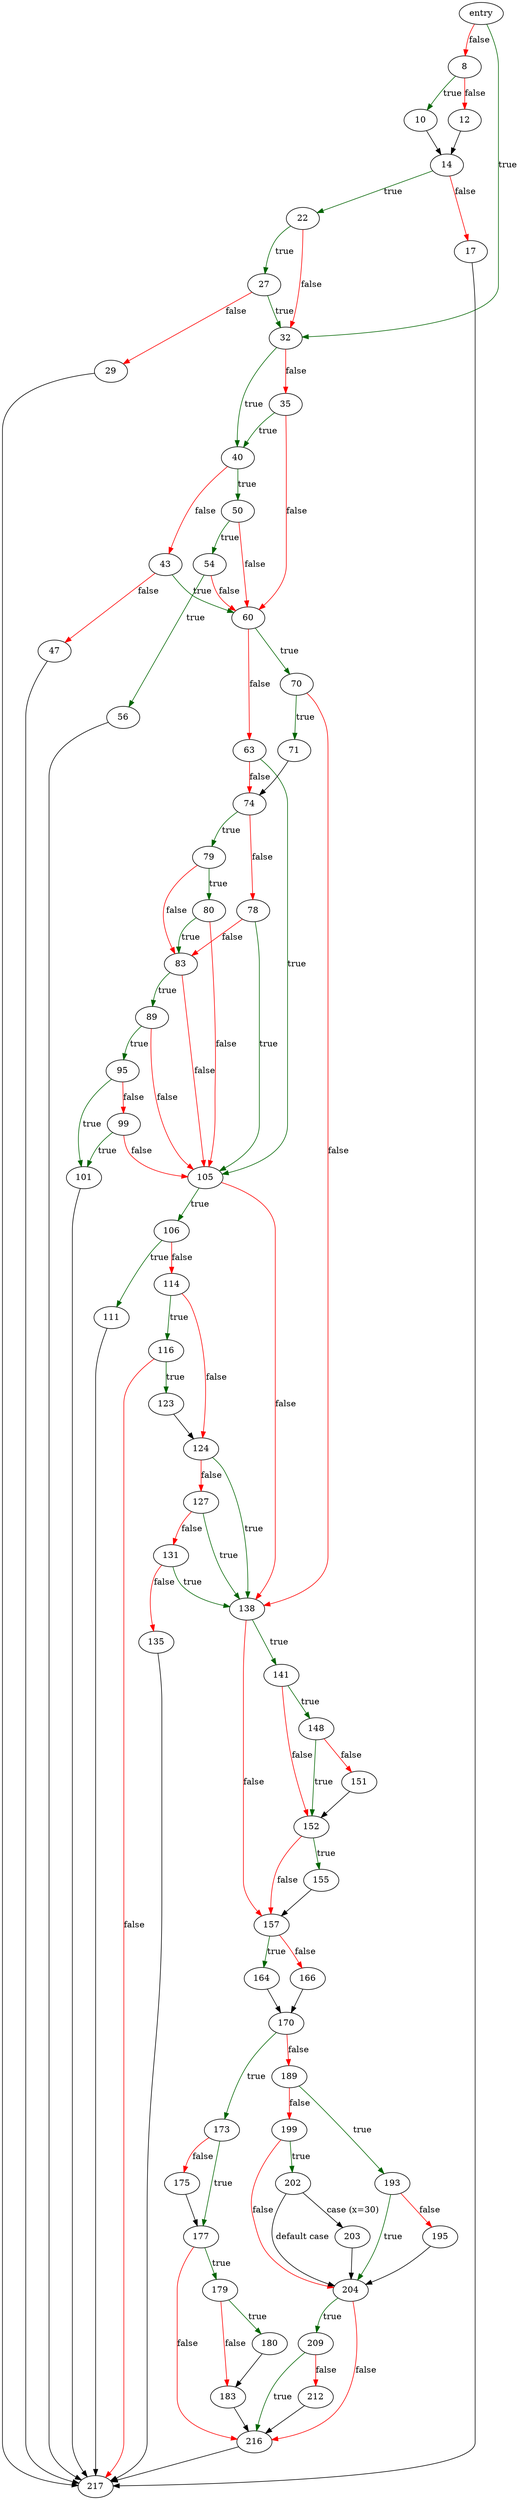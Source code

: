 digraph "do_link" {
	// Node definitions.
	2 [label=entry];
	8;
	10;
	12;
	14;
	17;
	22;
	27;
	29;
	32;
	35;
	40;
	43;
	47;
	50;
	54;
	56;
	60;
	63;
	70;
	71;
	74;
	78;
	79;
	80;
	83;
	89;
	95;
	99;
	101;
	105;
	106;
	111;
	114;
	116;
	123;
	124;
	127;
	131;
	135;
	138;
	141;
	148;
	151;
	152;
	155;
	157;
	164;
	166;
	170;
	173;
	175;
	177;
	179;
	180;
	183;
	189;
	193;
	195;
	199;
	202;
	203;
	204;
	209;
	212;
	216;
	217;

	// Edge definitions.
	2 -> 8 [
		color=red
		label=false
	];
	2 -> 32 [
		color=darkgreen
		label=true
	];
	8 -> 10 [
		color=darkgreen
		label=true
	];
	8 -> 12 [
		color=red
		label=false
	];
	10 -> 14;
	12 -> 14;
	14 -> 17 [
		color=red
		label=false
	];
	14 -> 22 [
		color=darkgreen
		label=true
	];
	17 -> 217;
	22 -> 27 [
		color=darkgreen
		label=true
	];
	22 -> 32 [
		color=red
		label=false
	];
	27 -> 29 [
		color=red
		label=false
	];
	27 -> 32 [
		color=darkgreen
		label=true
	];
	29 -> 217;
	32 -> 35 [
		color=red
		label=false
	];
	32 -> 40 [
		color=darkgreen
		label=true
	];
	35 -> 40 [
		color=darkgreen
		label=true
	];
	35 -> 60 [
		color=red
		label=false
	];
	40 -> 43 [
		color=red
		label=false
	];
	40 -> 50 [
		color=darkgreen
		label=true
	];
	43 -> 47 [
		color=red
		label=false
	];
	43 -> 60 [
		color=darkgreen
		label=true
	];
	47 -> 217;
	50 -> 54 [
		color=darkgreen
		label=true
	];
	50 -> 60 [
		color=red
		label=false
	];
	54 -> 56 [
		color=darkgreen
		label=true
	];
	54 -> 60 [
		color=red
		label=false
	];
	56 -> 217;
	60 -> 63 [
		color=red
		label=false
	];
	60 -> 70 [
		color=darkgreen
		label=true
	];
	63 -> 74 [
		color=red
		label=false
	];
	63 -> 105 [
		color=darkgreen
		label=true
	];
	70 -> 71 [
		color=darkgreen
		label=true
	];
	70 -> 138 [
		color=red
		label=false
	];
	71 -> 74;
	74 -> 78 [
		color=red
		label=false
	];
	74 -> 79 [
		color=darkgreen
		label=true
	];
	78 -> 83 [
		color=red
		label=false
	];
	78 -> 105 [
		color=darkgreen
		label=true
	];
	79 -> 80 [
		color=darkgreen
		label=true
	];
	79 -> 83 [
		color=red
		label=false
	];
	80 -> 83 [
		color=darkgreen
		label=true
	];
	80 -> 105 [
		color=red
		label=false
	];
	83 -> 89 [
		color=darkgreen
		label=true
	];
	83 -> 105 [
		color=red
		label=false
	];
	89 -> 95 [
		color=darkgreen
		label=true
	];
	89 -> 105 [
		color=red
		label=false
	];
	95 -> 99 [
		color=red
		label=false
	];
	95 -> 101 [
		color=darkgreen
		label=true
	];
	99 -> 101 [
		color=darkgreen
		label=true
	];
	99 -> 105 [
		color=red
		label=false
	];
	101 -> 217;
	105 -> 106 [
		color=darkgreen
		label=true
	];
	105 -> 138 [
		color=red
		label=false
	];
	106 -> 111 [
		color=darkgreen
		label=true
	];
	106 -> 114 [
		color=red
		label=false
	];
	111 -> 217;
	114 -> 116 [
		color=darkgreen
		label=true
	];
	114 -> 124 [
		color=red
		label=false
	];
	116 -> 123 [
		color=darkgreen
		label=true
	];
	116 -> 217 [
		color=red
		label=false
	];
	123 -> 124;
	124 -> 127 [
		color=red
		label=false
	];
	124 -> 138 [
		color=darkgreen
		label=true
	];
	127 -> 131 [
		color=red
		label=false
	];
	127 -> 138 [
		color=darkgreen
		label=true
	];
	131 -> 135 [
		color=red
		label=false
	];
	131 -> 138 [
		color=darkgreen
		label=true
	];
	135 -> 217;
	138 -> 141 [
		color=darkgreen
		label=true
	];
	138 -> 157 [
		color=red
		label=false
	];
	141 -> 148 [
		color=darkgreen
		label=true
	];
	141 -> 152 [
		color=red
		label=false
	];
	148 -> 151 [
		color=red
		label=false
	];
	148 -> 152 [
		color=darkgreen
		label=true
	];
	151 -> 152;
	152 -> 155 [
		color=darkgreen
		label=true
	];
	152 -> 157 [
		color=red
		label=false
	];
	155 -> 157;
	157 -> 164 [
		color=darkgreen
		label=true
	];
	157 -> 166 [
		color=red
		label=false
	];
	164 -> 170;
	166 -> 170;
	170 -> 173 [
		color=darkgreen
		label=true
	];
	170 -> 189 [
		color=red
		label=false
	];
	173 -> 175 [
		color=red
		label=false
	];
	173 -> 177 [
		color=darkgreen
		label=true
	];
	175 -> 177;
	177 -> 179 [
		color=darkgreen
		label=true
	];
	177 -> 216 [
		color=red
		label=false
	];
	179 -> 180 [
		color=darkgreen
		label=true
	];
	179 -> 183 [
		color=red
		label=false
	];
	180 -> 183;
	183 -> 216;
	189 -> 193 [
		color=darkgreen
		label=true
	];
	189 -> 199 [
		color=red
		label=false
	];
	193 -> 195 [
		color=red
		label=false
	];
	193 -> 204 [
		color=darkgreen
		label=true
	];
	195 -> 204;
	199 -> 202 [
		color=darkgreen
		label=true
	];
	199 -> 204 [
		color=red
		label=false
	];
	202 -> 203 [label="case (x=30)"];
	202 -> 204 [label="default case"];
	203 -> 204;
	204 -> 209 [
		color=darkgreen
		label=true
	];
	204 -> 216 [
		color=red
		label=false
	];
	209 -> 212 [
		color=red
		label=false
	];
	209 -> 216 [
		color=darkgreen
		label=true
	];
	212 -> 216;
	216 -> 217;
}